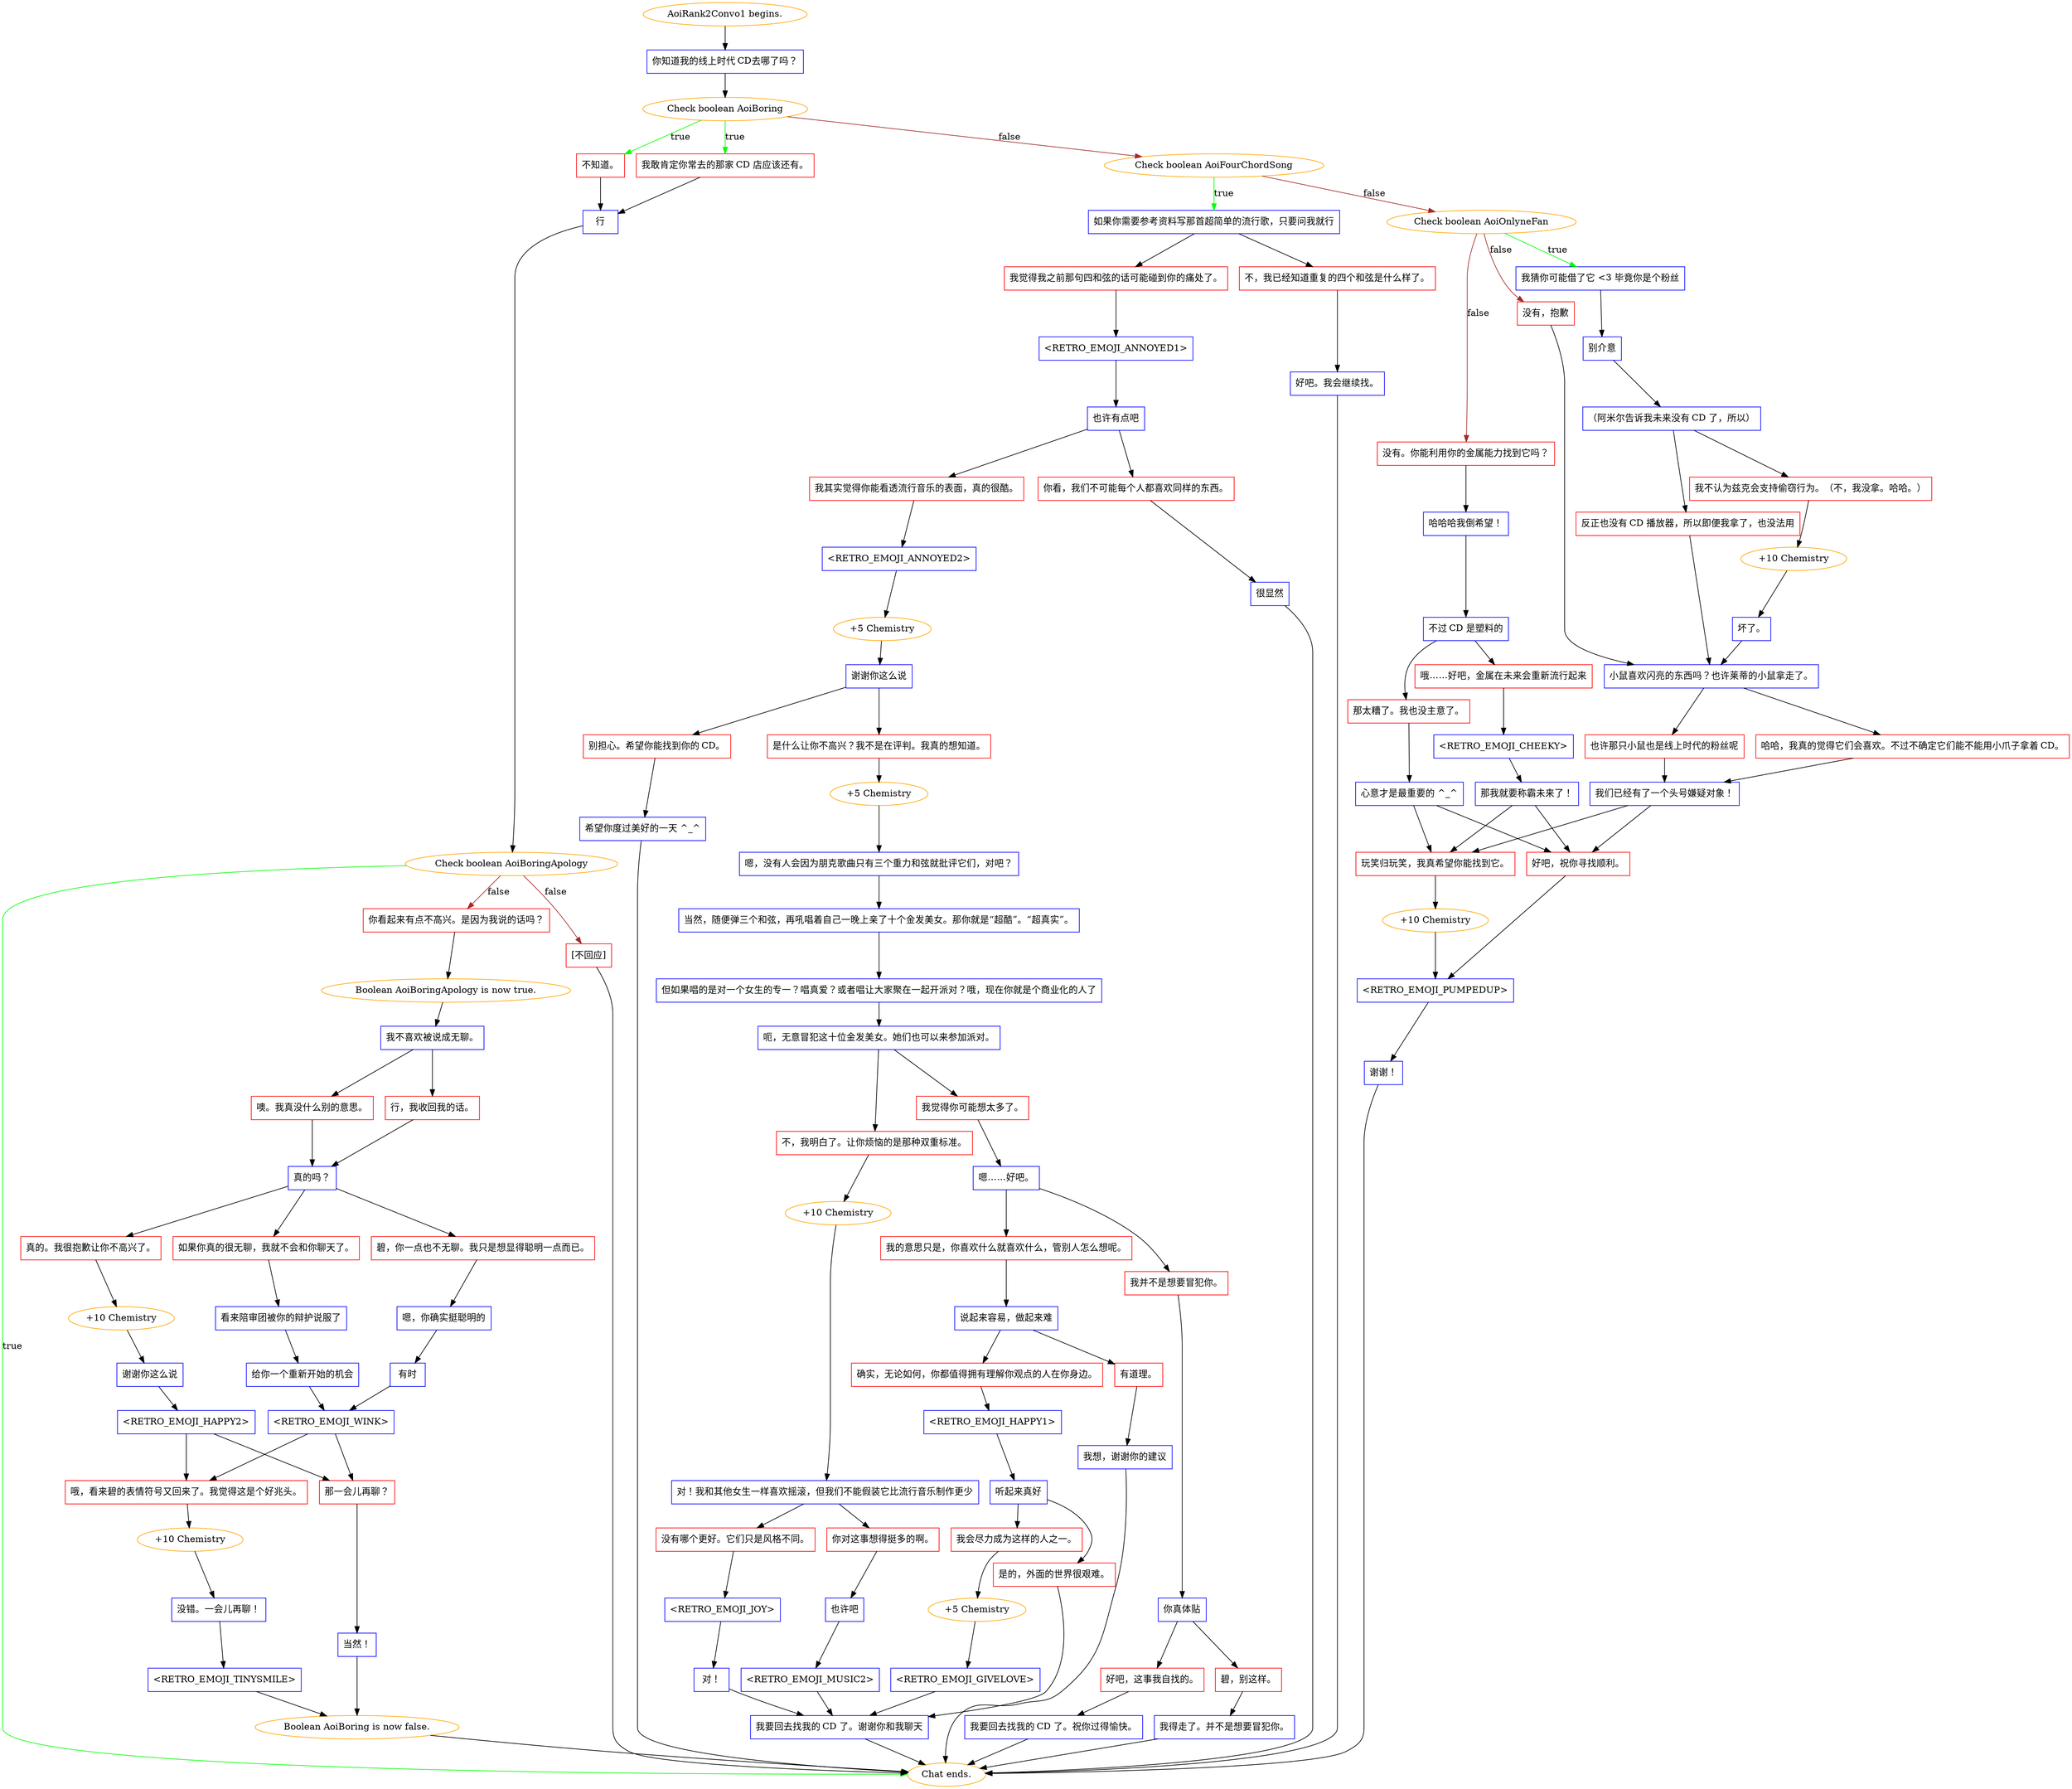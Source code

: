 digraph {
	"AoiRank2Convo1 begins." [color=orange];
		"AoiRank2Convo1 begins." -> j1231239470;
	j1231239470 [label="你知道我的线上时代 CD去哪了吗？",shape=box,color=blue];
		j1231239470 -> j645152137;
	j645152137 [label="Check boolean AoiBoring",color=orange];
		j645152137 -> j693806836 [label=true,color=green];
		j645152137 -> j1019774686 [label=true,color=green];
		j645152137 -> j1227379375 [label=false,color=brown];
	j693806836 [label="不知道。",shape=box,color=red];
		j693806836 -> j2734814336;
	j1019774686 [label="我敢肯定你常去的那家 CD 店应该还有。",shape=box,color=red];
		j1019774686 -> j2734814336;
	j1227379375 [label="Check boolean AoiFourChordSong",color=orange];
		j1227379375 -> j3748191318 [label=true,color=green];
		j1227379375 -> j3702331683 [label=false,color=brown];
	j2734814336 [label="行",shape=box,color=blue];
		j2734814336 -> j3271738332;
	j3748191318 [label="如果你需要参考资料写那首超简单的流行歌，只要问我就行",shape=box,color=blue];
		j3748191318 -> j1061063727;
		j3748191318 -> j2051552470;
	j3702331683 [label="Check boolean AoiOnlyneFan",color=orange];
		j3702331683 -> j1677821290 [label=true,color=green];
		j3702331683 -> j2120854160 [label=false,color=brown];
		j3702331683 -> j1254215178 [label=false,color=brown];
	j3271738332 [label="Check boolean AoiBoringApology",color=orange];
		j3271738332 -> "Chat ends." [label=true,color=green];
		j3271738332 -> j2593609684 [label=false,color=brown];
		j3271738332 -> j3001140442 [label=false,color=brown];
	j1061063727 [label="我觉得我之前那句四和弦的话可能碰到你的痛处了。",shape=box,color=red];
		j1061063727 -> j1714287617;
	j2051552470 [label="不，我已经知道重复的四个和弦是什么样了。",shape=box,color=red];
		j2051552470 -> j2653460414;
	j1677821290 [label="我猜你可能借了它 <3 毕竟你是个粉丝",shape=box,color=blue];
		j1677821290 -> j3510783472;
	j2120854160 [label="没有，抱歉",shape=box,color=red];
		j2120854160 -> j1470758219;
	j1254215178 [label="没有。你能利用你的金属能力找到它吗？",shape=box,color=red];
		j1254215178 -> j3575984884;
	"Chat ends." [color=orange];
	j2593609684 [label="你看起来有点不高兴。是因为我说的话吗？",shape=box,color=red];
		j2593609684 -> j3365002435;
	j3001140442 [label="[不回应]",shape=box,color=red];
		j3001140442 -> "Chat ends.";
	j1714287617 [label="<RETRO_EMOJI_ANNOYED1>",shape=box,color=blue];
		j1714287617 -> j3846247064;
	j2653460414 [label="好吧。我会继续找。",shape=box,color=blue];
		j2653460414 -> "Chat ends.";
	j3510783472 [label="别介意",shape=box,color=blue];
		j3510783472 -> j2546700993;
	j1470758219 [label="小鼠喜欢闪亮的东西吗？也许莱蒂的小鼠拿走了。",shape=box,color=blue];
		j1470758219 -> j3102097008;
		j1470758219 -> j1249702033;
	j3575984884 [label="哈哈哈我倒希望！",shape=box,color=blue];
		j3575984884 -> j1166755568;
	j3365002435 [label="Boolean AoiBoringApology is now true.",color=orange];
		j3365002435 -> j1880297317;
	j3846247064 [label="也许有点吧",shape=box,color=blue];
		j3846247064 -> j2268625442;
		j3846247064 -> j1516022553;
	j2546700993 [label="（阿米尔告诉我未来没有 CD 了，所以）",shape=box,color=blue];
		j2546700993 -> j1077967660;
		j2546700993 -> j1575414096;
	j3102097008 [label="也许那只小鼠也是线上时代的粉丝呢",shape=box,color=red];
		j3102097008 -> j3777294639;
	j1249702033 [label="哈哈，我真的觉得它们会喜欢。不过不确定它们能不能用小爪子拿着 CD。",shape=box,color=red];
		j1249702033 -> j3777294639;
	j1166755568 [label="不过 CD 是塑料的",shape=box,color=blue];
		j1166755568 -> j3029871801;
		j1166755568 -> j1694619159;
	j1880297317 [label="我不喜欢被说成无聊。",shape=box,color=blue];
		j1880297317 -> j4005430294;
		j1880297317 -> j3326871866;
	j2268625442 [label="我其实觉得你能看透流行音乐的表面，真的很酷。",shape=box,color=red];
		j2268625442 -> j2756413179;
	j1516022553 [label="你看，我们不可能每个人都喜欢同样的东西。",shape=box,color=red];
		j1516022553 -> j2730124980;
	j1077967660 [label="我不认为兹克会支持偷窃行为。（不，我没拿。哈哈。）",shape=box,color=red];
		j1077967660 -> j2913199127;
	j1575414096 [label="反正也没有 CD 播放器，所以即便我拿了，也没法用",shape=box,color=red];
		j1575414096 -> j1470758219;
	j3777294639 [label="我们已经有了一个头号嫌疑对象！",shape=box,color=blue];
		j3777294639 -> j3632338074;
		j3777294639 -> j3785571729;
	j3029871801 [label="哦……好吧，金属在未来会重新流行起来",shape=box,color=red];
		j3029871801 -> j2713807807;
	j1694619159 [label="那太糟了。我也没主意了。",shape=box,color=red];
		j1694619159 -> j4203870423;
	j4005430294 [label="噢。我真没什么别的意思。",shape=box,color=red];
		j4005430294 -> j3809459165;
	j3326871866 [label="行，我收回我的话。",shape=box,color=red];
		j3326871866 -> j3809459165;
	j2756413179 [label="<RETRO_EMOJI_ANNOYED2>",shape=box,color=blue];
		j2756413179 -> j3138261303;
	j2730124980 [label="很显然",shape=box,color=blue];
		j2730124980 -> "Chat ends.";
	j2913199127 [label="+10 Chemistry",color=orange];
		j2913199127 -> j2099711408;
	j3632338074 [label="玩笑归玩笑，我真希望你能找到它。",shape=box,color=red];
		j3632338074 -> j598389528;
	j3785571729 [label="好吧，祝你寻找顺利。",shape=box,color=red];
		j3785571729 -> j2309641063;
	j2713807807 [label="<RETRO_EMOJI_CHEEKY>",shape=box,color=blue];
		j2713807807 -> j28875445;
	j4203870423 [label="心意才是最重要的 ^_^",shape=box,color=blue];
		j4203870423 -> j3632338074;
		j4203870423 -> j3785571729;
	j3809459165 [label="真的吗？",shape=box,color=blue];
		j3809459165 -> j2953170048;
		j3809459165 -> j4194211436;
		j3809459165 -> j1609031408;
	j3138261303 [label="+5 Chemistry",color=orange];
		j3138261303 -> j2484326154;
	j2099711408 [label="坏了。",shape=box,color=blue];
		j2099711408 -> j1470758219;
	j598389528 [label="+10 Chemistry",color=orange];
		j598389528 -> j2309641063;
	j2309641063 [label="<RETRO_EMOJI_PUMPEDUP>",shape=box,color=blue];
		j2309641063 -> j896285948;
	j28875445 [label="那我就要称霸未来了！",shape=box,color=blue];
		j28875445 -> j3632338074;
		j28875445 -> j3785571729;
	j2953170048 [label="真的。我很抱歉让你不高兴了。",shape=box,color=red];
		j2953170048 -> j1395138185;
	j4194211436 [label="碧，你一点也不无聊。我只是想显得聪明一点而已。",shape=box,color=red];
		j4194211436 -> j2241888228;
	j1609031408 [label="如果你真的很无聊，我就不会和你聊天了。",shape=box,color=red];
		j1609031408 -> j1670576646;
	j2484326154 [label="谢谢你这么说",shape=box,color=blue];
		j2484326154 -> j3289495245;
		j2484326154 -> j1141918800;
	j896285948 [label="谢谢！",shape=box,color=blue];
		j896285948 -> "Chat ends.";
	j1395138185 [label="+10 Chemistry",color=orange];
		j1395138185 -> j2104010950;
	j2241888228 [label="嗯，你确实挺聪明的",shape=box,color=blue];
		j2241888228 -> j1803673892;
	j1670576646 [label="看来陪审团被你的辩护说服了",shape=box,color=blue];
		j1670576646 -> j281844556;
	j3289495245 [label="是什么让你不高兴？我不是在评判。我真的想知道。",shape=box,color=red];
		j3289495245 -> j3157921478;
	j1141918800 [label="别担心。希望你能找到你的 CD。",shape=box,color=red];
		j1141918800 -> j2963040694;
	j2104010950 [label="谢谢你这么说",shape=box,color=blue];
		j2104010950 -> j2757887073;
	j1803673892 [label="有时",shape=box,color=blue];
		j1803673892 -> j1922140397;
	j281844556 [label="给你一个重新开始的机会",shape=box,color=blue];
		j281844556 -> j1922140397;
	j3157921478 [label="+5 Chemistry",color=orange];
		j3157921478 -> j1609105593;
	j2963040694 [label="希望你度过美好的一天 ^_^",shape=box,color=blue];
		j2963040694 -> "Chat ends.";
	j2757887073 [label="<RETRO_EMOJI_HAPPY2>",shape=box,color=blue];
		j2757887073 -> j2183469429;
		j2757887073 -> j2397717817;
	j1922140397 [label="<RETRO_EMOJI_WINK>",shape=box,color=blue];
		j1922140397 -> j2183469429;
		j1922140397 -> j2397717817;
	j1609105593 [label="嗯，没有人会因为朋克歌曲只有三个重力和弦就批评它们，对吧？",shape=box,color=blue];
		j1609105593 -> j1933563675;
	j2183469429 [label="那一会儿再聊？",shape=box,color=red];
		j2183469429 -> j2782665458;
	j2397717817 [label="哦，看来碧的表情符号又回来了。我觉得这是个好兆头。",shape=box,color=red];
		j2397717817 -> j2214276619;
	j1933563675 [label="当然，随便弹三个和弦，再吼唱着自己一晚上亲了十个金发美女。那你就是“超酷”。“超真实”。",shape=box,color=blue];
		j1933563675 -> j1735259577;
	j2782665458 [label="当然！",shape=box,color=blue];
		j2782665458 -> j2581611291;
	j2214276619 [label="+10 Chemistry",color=orange];
		j2214276619 -> j2331096750;
	j1735259577 [label="但如果唱的是对一个女生的专一？唱真爱？或者唱让大家聚在一起开派对？哦，现在你就是个商业化的人了",shape=box,color=blue];
		j1735259577 -> j4258889720;
	j2581611291 [label="Boolean AoiBoring is now false.",color=orange];
		j2581611291 -> "Chat ends.";
	j2331096750 [label="没错。一会儿再聊！",shape=box,color=blue];
		j2331096750 -> j153386734;
	j4258889720 [label="呃，无意冒犯这十位金发美女。她们也可以来参加派对。",shape=box,color=blue];
		j4258889720 -> j1991901149;
		j4258889720 -> j2175506156;
	j153386734 [label="<RETRO_EMOJI_TINYSMILE>",shape=box,color=blue];
		j153386734 -> j2581611291;
	j1991901149 [label="不，我明白了。让你烦恼的是那种双重标准。",shape=box,color=red];
		j1991901149 -> j2247922031;
	j2175506156 [label="我觉得你可能想太多了。",shape=box,color=red];
		j2175506156 -> j3757760730;
	j2247922031 [label="+10 Chemistry",color=orange];
		j2247922031 -> j556417886;
	j3757760730 [label="嗯……好吧。",shape=box,color=blue];
		j3757760730 -> j2990030081;
		j3757760730 -> j336883909;
	j556417886 [label="对！我和其他女生一样喜欢摇滚，但我们不能假装它比流行音乐制作更少",shape=box,color=blue];
		j556417886 -> j2176095708;
		j556417886 -> j387960977;
	j2990030081 [label="我的意思只是，你喜欢什么就喜欢什么，管别人怎么想呢。",shape=box,color=red];
		j2990030081 -> j1662327466;
	j336883909 [label="我并不是想要冒犯你。",shape=box,color=red];
		j336883909 -> j1253195936;
	j2176095708 [label="没有哪个更好。它们只是风格不同。",shape=box,color=red];
		j2176095708 -> j242182608;
	j387960977 [label="你对这事想得挺多的啊。",shape=box,color=red];
		j387960977 -> j3628086913;
	j1662327466 [label="说起来容易，做起来难",shape=box,color=blue];
		j1662327466 -> j1659553856;
		j1662327466 -> j1087695877;
	j1253195936 [label="你真体贴",shape=box,color=blue];
		j1253195936 -> j1387396935;
		j1253195936 -> j18488485;
	j242182608 [label="<RETRO_EMOJI_JOY>",shape=box,color=blue];
		j242182608 -> j433063554;
	j3628086913 [label="也许吧",shape=box,color=blue];
		j3628086913 -> j3817416222;
	j1659553856 [label="有道理。",shape=box,color=red];
		j1659553856 -> j981420870;
	j1087695877 [label="确实，无论如何，你都值得拥有理解你观点的人在你身边。",shape=box,color=red];
		j1087695877 -> j2927177571;
	j1387396935 [label="好吧，这事我自找的。",shape=box,color=red];
		j1387396935 -> j3734290705;
	j18488485 [label="碧，别这样。",shape=box,color=red];
		j18488485 -> j3643533895;
	j433063554 [label="对！",shape=box,color=blue];
		j433063554 -> j3604947291;
	j3817416222 [label="<RETRO_EMOJI_MUSIC2>",shape=box,color=blue];
		j3817416222 -> j3604947291;
	j981420870 [label="我想，谢谢你的建议",shape=box,color=blue];
		j981420870 -> "Chat ends.";
	j2927177571 [label="<RETRO_EMOJI_HAPPY1>",shape=box,color=blue];
		j2927177571 -> j2520053266;
	j3734290705 [label="我要回去找我的 CD 了。祝你过得愉快。",shape=box,color=blue];
		j3734290705 -> "Chat ends.";
	j3643533895 [label="我得走了。并不是想要冒犯你。",shape=box,color=blue];
		j3643533895 -> "Chat ends.";
	j3604947291 [label="我要回去找我的 CD 了。谢谢你和我聊天",shape=box,color=blue];
		j3604947291 -> "Chat ends.";
	j2520053266 [label="听起来真好",shape=box,color=blue];
		j2520053266 -> j387712507;
		j2520053266 -> j3674169724;
	j387712507 [label="我会尽力成为这样的人之一。",shape=box,color=red];
		j387712507 -> j433651186;
	j3674169724 [label="是的，外面的世界很艰难。",shape=box,color=red];
		j3674169724 -> j3604947291;
	j433651186 [label="+5 Chemistry",color=orange];
		j433651186 -> j3906377853;
	j3906377853 [label="<RETRO_EMOJI_GIVELOVE>",shape=box,color=blue];
		j3906377853 -> j3604947291;
}